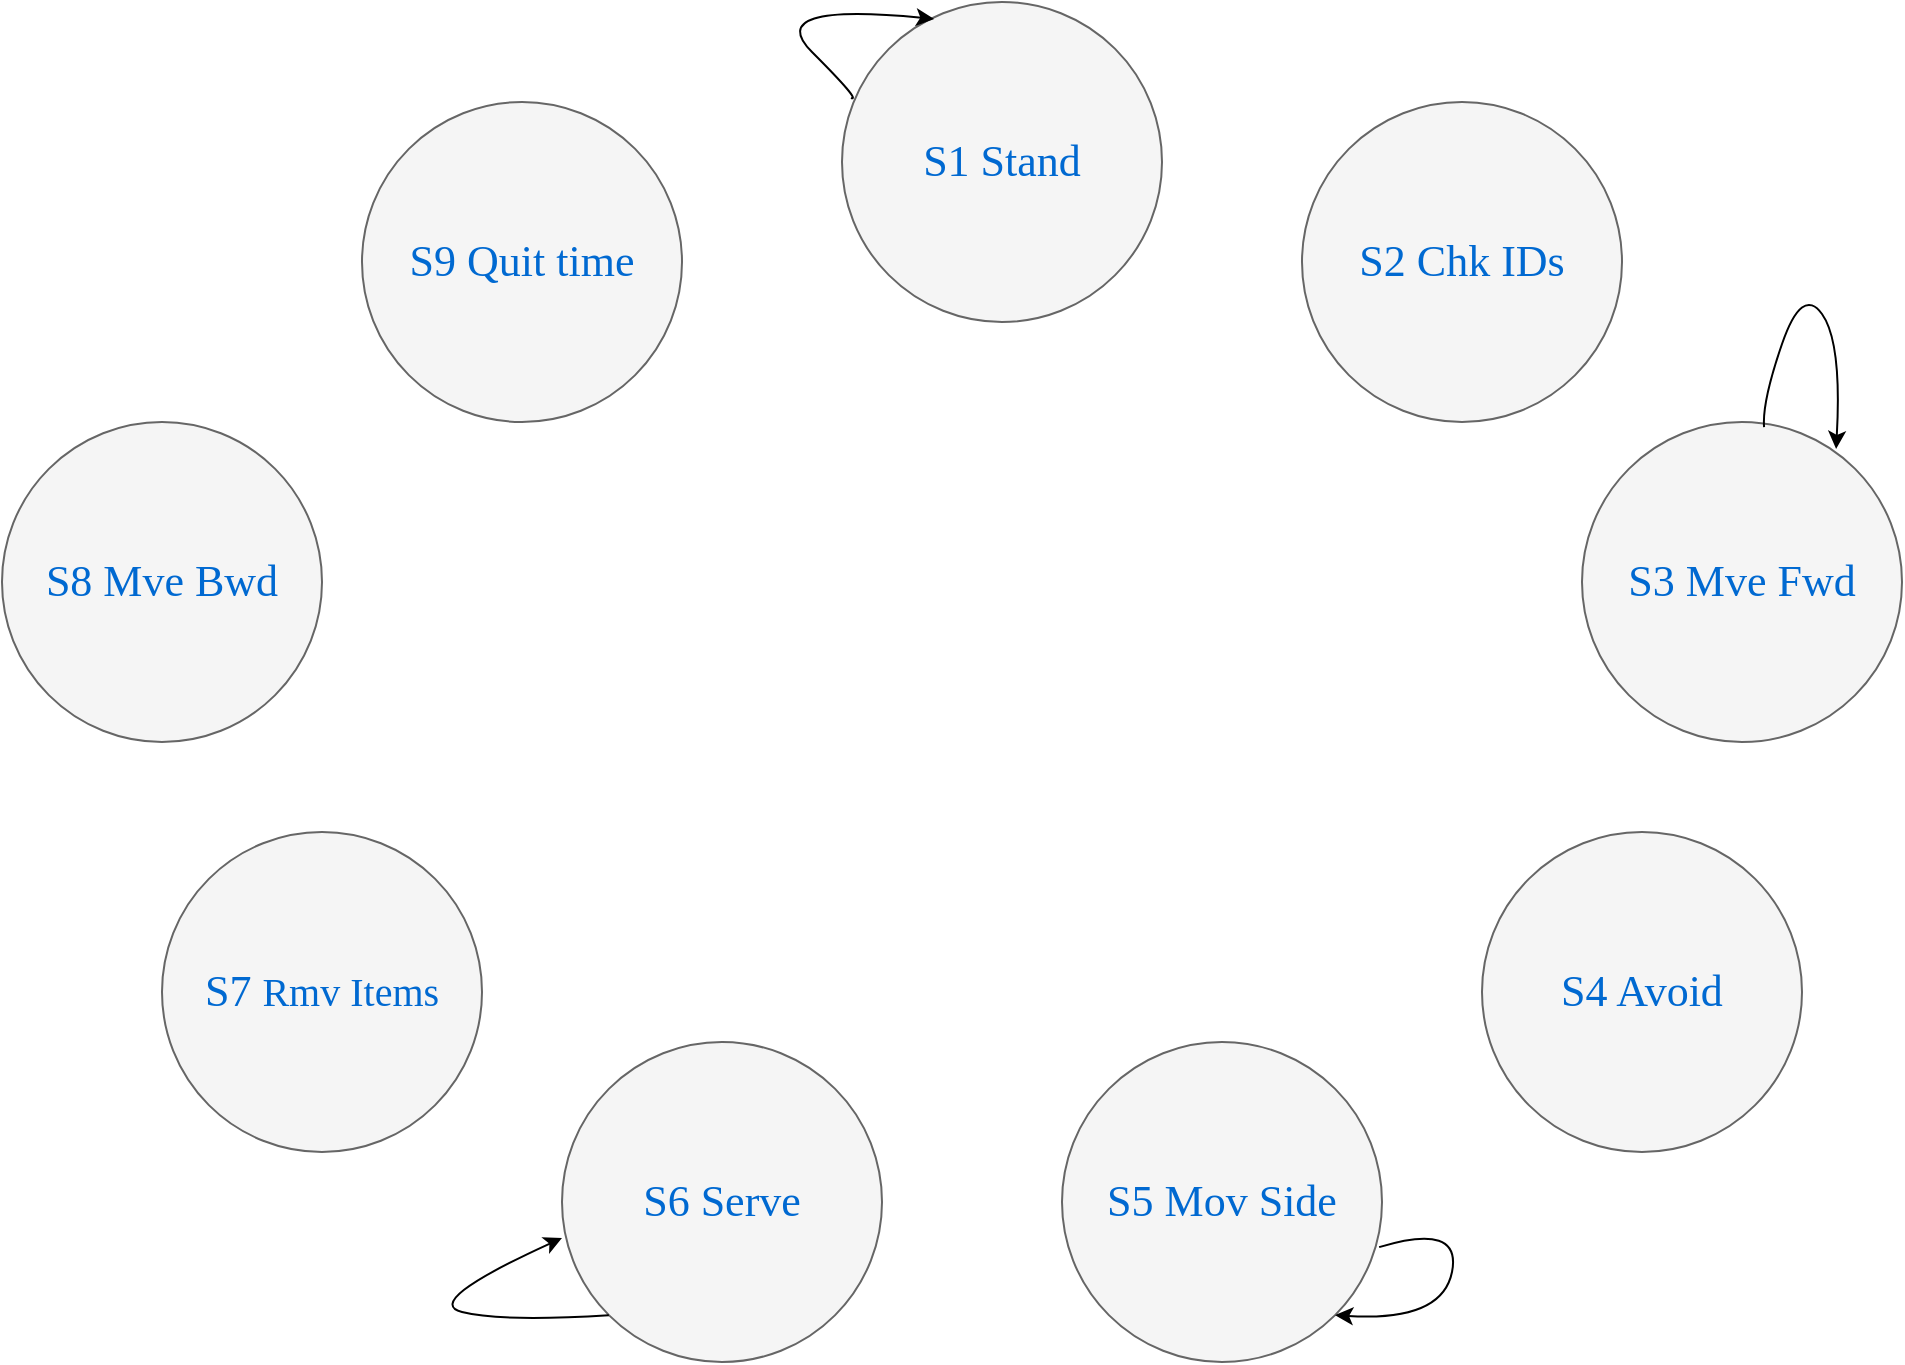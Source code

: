 <mxfile version="21.7.4" type="github">
  <diagram name="Page-1" id="dd472eb7-4b8b-5cd9-a60b-b15522922e76">
    <mxGraphModel dx="1014" dy="670" grid="1" gridSize="10" guides="1" tooltips="1" connect="1" arrows="1" fold="1" page="1" pageScale="1" pageWidth="1100" pageHeight="850" background="none" math="0" shadow="0">
      <root>
        <mxCell id="0" />
        <mxCell id="1" parent="0" />
        <mxCell id="45236fa5f4b8e91a-1" value="S1 Stand" style="ellipse;whiteSpace=wrap;html=1;rounded=0;shadow=0;dashed=0;comic=0;fontFamily=Verdana;fontSize=22;fontColor=#0069D1;fillColor=#f5f5f5;strokeColor=#666666;" parent="1" vertex="1">
          <mxGeometry x="470" y="10" width="160" height="160" as="geometry" />
        </mxCell>
        <mxCell id="45236fa5f4b8e91a-2" value="S5 Mov Side" style="ellipse;whiteSpace=wrap;html=1;rounded=0;shadow=0;dashed=0;comic=0;fontFamily=Verdana;fontSize=22;fontColor=#0069D1;fillColor=#f5f5f5;strokeColor=#666666;" parent="1" vertex="1">
          <mxGeometry x="580" y="530" width="160" height="160" as="geometry" />
        </mxCell>
        <mxCell id="45236fa5f4b8e91a-3" value="S3 Mve Fwd" style="ellipse;whiteSpace=wrap;html=1;rounded=0;shadow=0;dashed=0;comic=0;fontFamily=Verdana;fontSize=22;fontColor=#0069D1;fillColor=#f5f5f5;strokeColor=#666666;" parent="1" vertex="1">
          <mxGeometry x="840" y="220" width="160" height="160" as="geometry" />
        </mxCell>
        <mxCell id="45236fa5f4b8e91a-4" value="S7 &lt;font style=&quot;font-size: 20px;&quot;&gt;Rmv Items&lt;/font&gt;" style="ellipse;whiteSpace=wrap;html=1;rounded=0;shadow=0;dashed=0;comic=0;fontFamily=Verdana;fontSize=22;fontColor=#0069D1;fillColor=#f5f5f5;strokeColor=#666666;" parent="1" vertex="1">
          <mxGeometry x="130" y="425" width="160" height="160" as="geometry" />
        </mxCell>
        <mxCell id="45236fa5f4b8e91a-5" value="S8 Mve Bwd" style="ellipse;whiteSpace=wrap;html=1;rounded=0;shadow=0;dashed=0;comic=0;fontFamily=Verdana;fontSize=22;fontColor=#0069D1;fillColor=#f5f5f5;strokeColor=#666666;" parent="1" vertex="1">
          <mxGeometry x="50" y="220" width="160" height="160" as="geometry" />
        </mxCell>
        <mxCell id="45236fa5f4b8e91a-6" value="S2 Chk IDs" style="ellipse;whiteSpace=wrap;html=1;rounded=0;shadow=0;dashed=0;comic=0;fontFamily=Verdana;fontSize=22;fontColor=#0069D1;fillColor=#f5f5f5;strokeColor=#666666;" parent="1" vertex="1">
          <mxGeometry x="700" y="60" width="160" height="160" as="geometry" />
        </mxCell>
        <mxCell id="45236fa5f4b8e91a-7" value="S4 Avoid" style="ellipse;whiteSpace=wrap;html=1;rounded=0;shadow=0;dashed=0;comic=0;fontFamily=Verdana;fontSize=22;fontColor=#0069D1;fillColor=#f5f5f5;strokeColor=#666666;" parent="1" vertex="1">
          <mxGeometry x="790" y="425" width="160" height="160" as="geometry" />
        </mxCell>
        <mxCell id="45236fa5f4b8e91a-8" value="S6 Serve" style="ellipse;whiteSpace=wrap;html=1;rounded=0;shadow=0;dashed=0;comic=0;fontFamily=Verdana;fontSize=22;fontColor=#0069D1;fillColor=#f5f5f5;strokeColor=#666666;" parent="1" vertex="1">
          <mxGeometry x="330" y="530" width="160" height="160" as="geometry" />
        </mxCell>
        <mxCell id="BMzWkoF-RMPC0aLK7jVe-1" value="S9 Quit time" style="ellipse;whiteSpace=wrap;html=1;rounded=0;shadow=0;dashed=0;comic=0;fontFamily=Verdana;fontSize=22;fontColor=#0069D1;fillColor=#f5f5f5;strokeColor=#666666;" vertex="1" parent="1">
          <mxGeometry x="230" y="60" width="160" height="160" as="geometry" />
        </mxCell>
        <mxCell id="BMzWkoF-RMPC0aLK7jVe-3" value="" style="curved=1;endArrow=classic;html=1;rounded=0;entryX=0.288;entryY=0.053;entryDx=0;entryDy=0;entryPerimeter=0;exitX=0.028;exitY=0.3;exitDx=0;exitDy=0;exitPerimeter=0;" edge="1" parent="1" source="45236fa5f4b8e91a-1" target="45236fa5f4b8e91a-1">
          <mxGeometry width="50" height="50" relative="1" as="geometry">
            <mxPoint x="430" y="60" as="sourcePoint" />
            <mxPoint x="480" y="10" as="targetPoint" />
            <Array as="points">
              <mxPoint x="480" y="60" />
              <mxPoint x="430" y="10" />
            </Array>
          </mxGeometry>
        </mxCell>
        <mxCell id="BMzWkoF-RMPC0aLK7jVe-5" value="" style="curved=1;endArrow=classic;html=1;rounded=0;exitX=0.569;exitY=0.016;exitDx=0;exitDy=0;exitPerimeter=0;entryX=0.794;entryY=0.084;entryDx=0;entryDy=0;entryPerimeter=0;" edge="1" parent="1" source="45236fa5f4b8e91a-3" target="45236fa5f4b8e91a-3">
          <mxGeometry width="50" height="50" relative="1" as="geometry">
            <mxPoint x="963.923" y="220.618" as="sourcePoint" />
            <mxPoint x="1010" y="223" as="targetPoint" />
            <Array as="points">
              <mxPoint x="930" y="210" />
              <mxPoint x="950" y="152" />
              <mxPoint x="970" y="180" />
            </Array>
          </mxGeometry>
        </mxCell>
        <mxCell id="BMzWkoF-RMPC0aLK7jVe-6" value="" style="curved=1;endArrow=classic;html=1;rounded=0;entryX=0.288;entryY=0.053;entryDx=0;entryDy=0;entryPerimeter=0;exitX=0;exitY=1;exitDx=0;exitDy=0;" edge="1" parent="1" source="45236fa5f4b8e91a-8">
          <mxGeometry width="50" height="50" relative="1" as="geometry">
            <mxPoint x="288" y="668" as="sourcePoint" />
            <mxPoint x="330" y="628" as="targetPoint" />
            <Array as="points">
              <mxPoint x="300" y="670" />
              <mxPoint x="260" y="660" />
            </Array>
          </mxGeometry>
        </mxCell>
        <mxCell id="BMzWkoF-RMPC0aLK7jVe-7" value="" style="curved=1;endArrow=classic;html=1;rounded=0;exitX=0.991;exitY=0.641;exitDx=0;exitDy=0;exitPerimeter=0;entryX=1;entryY=1;entryDx=0;entryDy=0;" edge="1" parent="1" source="45236fa5f4b8e91a-2" target="45236fa5f4b8e91a-2">
          <mxGeometry width="50" height="50" relative="1" as="geometry">
            <mxPoint x="790" y="650" as="sourcePoint" />
            <mxPoint x="760" y="680" as="targetPoint" />
            <Array as="points">
              <mxPoint x="780" y="620" />
              <mxPoint x="770" y="670" />
            </Array>
          </mxGeometry>
        </mxCell>
      </root>
    </mxGraphModel>
  </diagram>
</mxfile>
